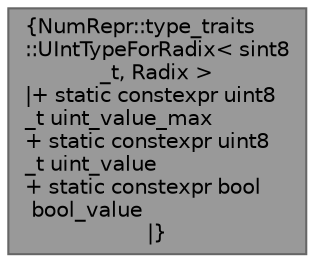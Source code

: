 digraph "NumRepr::type_traits::UIntTypeForRadix&lt; sint8_t, Radix &gt;"
{
 // INTERACTIVE_SVG=YES
 // LATEX_PDF_SIZE
  bgcolor="transparent";
  edge [fontname=Helvetica,fontsize=10,labelfontname=Helvetica,labelfontsize=10];
  node [fontname=Helvetica,fontsize=10,shape=box,height=0.2,width=0.4];
  Node1 [label="{NumRepr::type_traits\l::UIntTypeForRadix\< sint8\l_t, Radix \>\n|+ static constexpr uint8\l_t uint_value_max\l+ static constexpr uint8\l_t uint_value\l+ static constexpr bool\l bool_value\l|}",height=0.2,width=0.4,color="gray40", fillcolor="grey60", style="filled", fontcolor="black",tooltip=" "];
}
